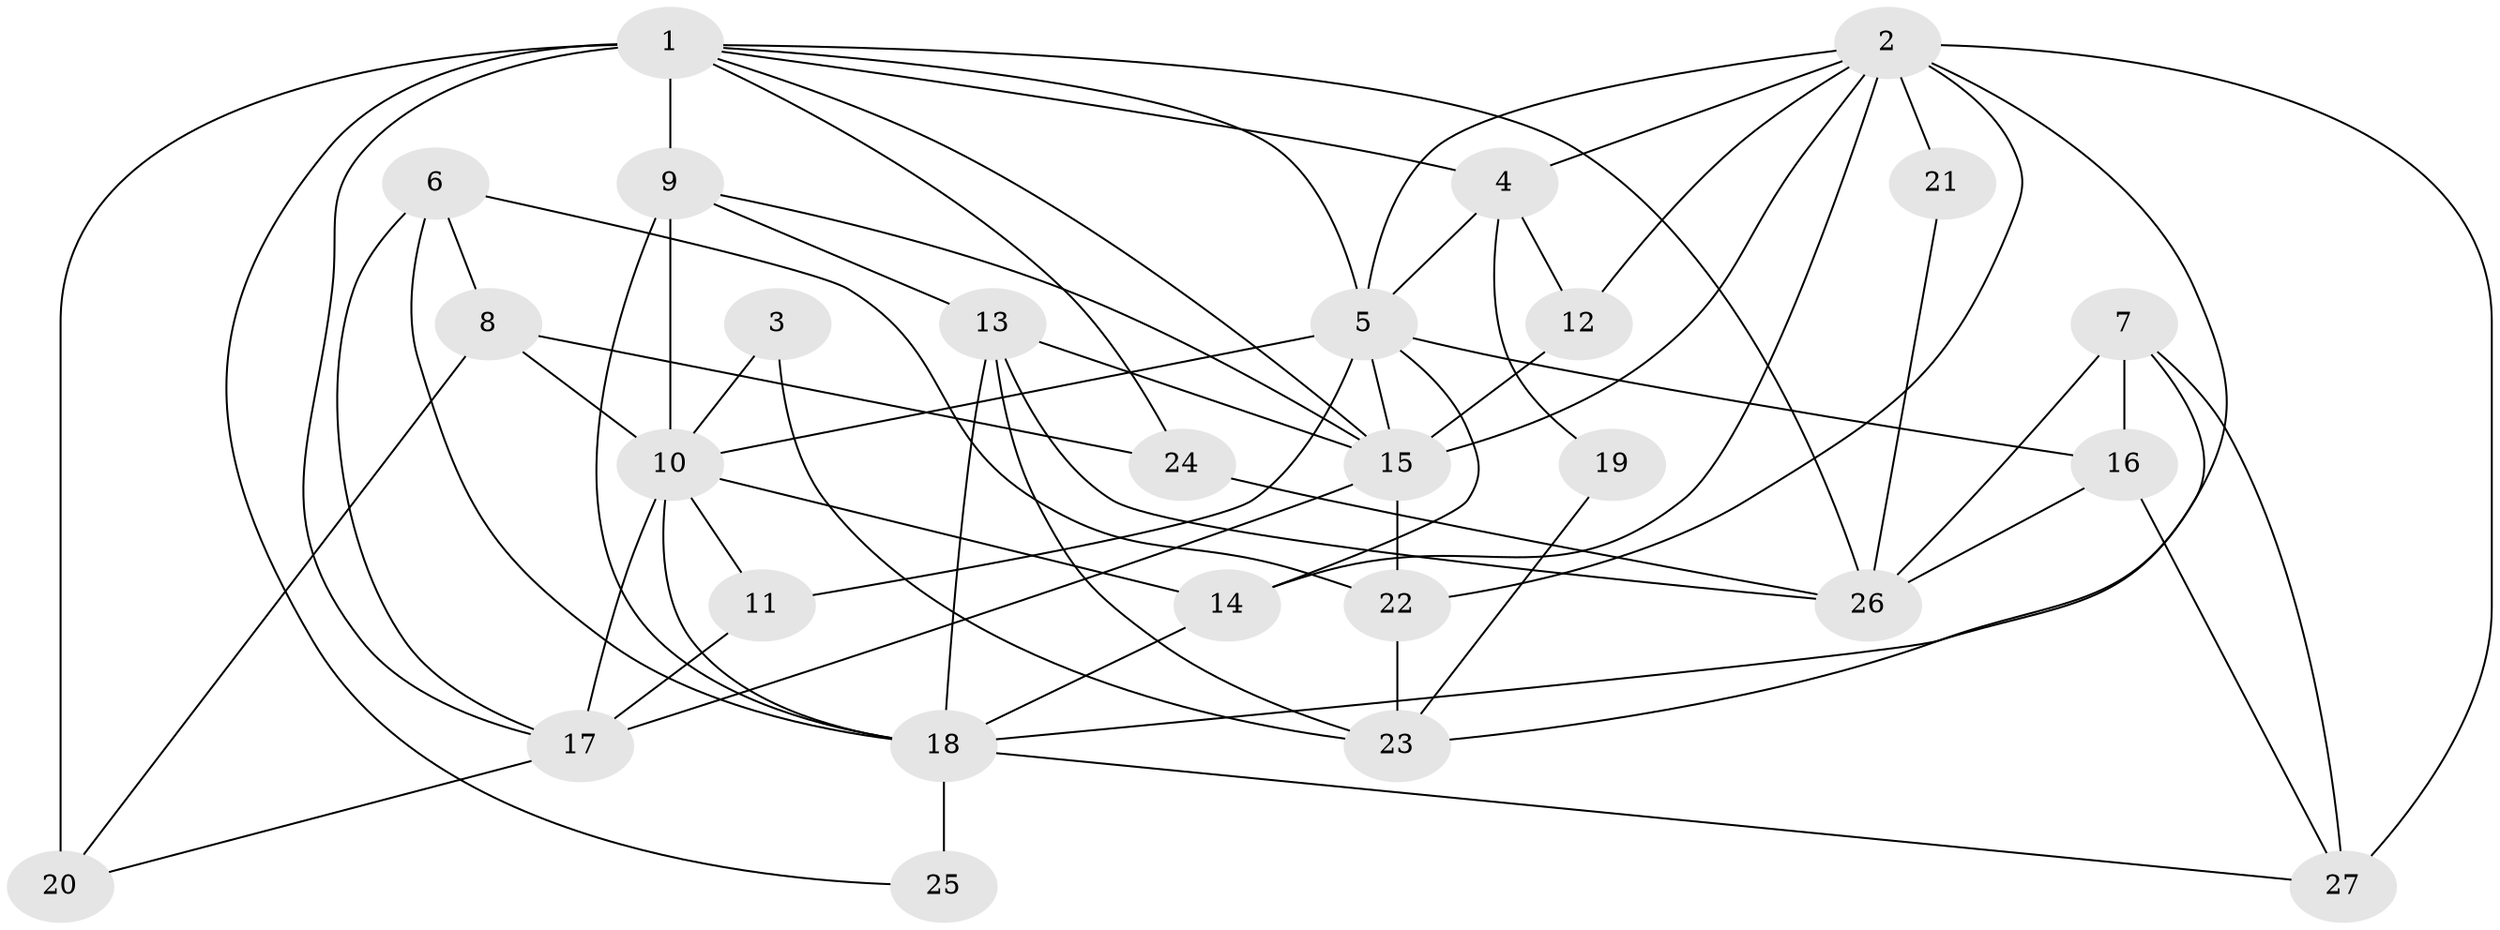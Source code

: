 // original degree distribution, {3: 0.22641509433962265, 4: 0.39622641509433965, 5: 0.18867924528301888, 2: 0.09433962264150944, 6: 0.05660377358490566, 7: 0.03773584905660377}
// Generated by graph-tools (version 1.1) at 2025/36/03/09/25 02:36:04]
// undirected, 27 vertices, 65 edges
graph export_dot {
graph [start="1"]
  node [color=gray90,style=filled];
  1;
  2;
  3;
  4;
  5;
  6;
  7;
  8;
  9;
  10;
  11;
  12;
  13;
  14;
  15;
  16;
  17;
  18;
  19;
  20;
  21;
  22;
  23;
  24;
  25;
  26;
  27;
  1 -- 4 [weight=1.0];
  1 -- 5 [weight=1.0];
  1 -- 9 [weight=1.0];
  1 -- 15 [weight=1.0];
  1 -- 17 [weight=1.0];
  1 -- 20 [weight=3.0];
  1 -- 24 [weight=1.0];
  1 -- 25 [weight=1.0];
  1 -- 26 [weight=1.0];
  2 -- 4 [weight=1.0];
  2 -- 5 [weight=1.0];
  2 -- 12 [weight=1.0];
  2 -- 14 [weight=1.0];
  2 -- 15 [weight=1.0];
  2 -- 18 [weight=2.0];
  2 -- 21 [weight=1.0];
  2 -- 22 [weight=1.0];
  2 -- 27 [weight=1.0];
  3 -- 10 [weight=2.0];
  3 -- 23 [weight=1.0];
  4 -- 5 [weight=1.0];
  4 -- 12 [weight=1.0];
  4 -- 19 [weight=1.0];
  5 -- 10 [weight=1.0];
  5 -- 11 [weight=1.0];
  5 -- 14 [weight=1.0];
  5 -- 15 [weight=2.0];
  5 -- 16 [weight=1.0];
  6 -- 8 [weight=1.0];
  6 -- 17 [weight=1.0];
  6 -- 18 [weight=1.0];
  6 -- 22 [weight=1.0];
  7 -- 16 [weight=1.0];
  7 -- 23 [weight=1.0];
  7 -- 26 [weight=1.0];
  7 -- 27 [weight=1.0];
  8 -- 10 [weight=1.0];
  8 -- 20 [weight=1.0];
  8 -- 24 [weight=1.0];
  9 -- 10 [weight=2.0];
  9 -- 13 [weight=1.0];
  9 -- 15 [weight=1.0];
  9 -- 18 [weight=1.0];
  10 -- 11 [weight=2.0];
  10 -- 14 [weight=1.0];
  10 -- 17 [weight=2.0];
  10 -- 18 [weight=1.0];
  11 -- 17 [weight=1.0];
  12 -- 15 [weight=1.0];
  13 -- 15 [weight=1.0];
  13 -- 18 [weight=1.0];
  13 -- 23 [weight=1.0];
  13 -- 26 [weight=1.0];
  14 -- 18 [weight=1.0];
  15 -- 17 [weight=2.0];
  15 -- 22 [weight=1.0];
  16 -- 26 [weight=1.0];
  16 -- 27 [weight=1.0];
  17 -- 20 [weight=1.0];
  18 -- 25 [weight=2.0];
  18 -- 27 [weight=1.0];
  19 -- 23 [weight=1.0];
  21 -- 26 [weight=1.0];
  22 -- 23 [weight=1.0];
  24 -- 26 [weight=1.0];
}
